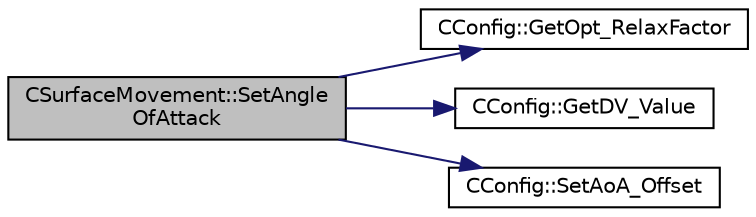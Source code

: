 digraph "CSurfaceMovement::SetAngleOfAttack"
{
  edge [fontname="Helvetica",fontsize="10",labelfontname="Helvetica",labelfontsize="10"];
  node [fontname="Helvetica",fontsize="10",shape=record];
  rankdir="LR";
  Node301 [label="CSurfaceMovement::SetAngle\lOfAttack",height=0.2,width=0.4,color="black", fillcolor="grey75", style="filled", fontcolor="black"];
  Node301 -> Node302 [color="midnightblue",fontsize="10",style="solid",fontname="Helvetica"];
  Node302 [label="CConfig::GetOpt_RelaxFactor",height=0.2,width=0.4,color="black", fillcolor="white", style="filled",URL="$class_c_config.html#affef7bc6016955cb0cf49b3f774bc45a",tooltip="Get the scale factor for the line search. "];
  Node301 -> Node303 [color="midnightblue",fontsize="10",style="solid",fontname="Helvetica"];
  Node303 [label="CConfig::GetDV_Value",height=0.2,width=0.4,color="black", fillcolor="white", style="filled",URL="$class_c_config.html#ac50165b44d1c286c810585b89cd68f33",tooltip="Value of the design variable step, we use this value in design problems. "];
  Node301 -> Node304 [color="midnightblue",fontsize="10",style="solid",fontname="Helvetica"];
  Node304 [label="CConfig::SetAoA_Offset",height=0.2,width=0.4,color="black", fillcolor="white", style="filled",URL="$class_c_config.html#ae8037752a35024e89a598e2e12065cb6",tooltip="Set the off set angle of attack. "];
}
